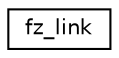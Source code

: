 digraph "Graphical Class Hierarchy"
{
 // LATEX_PDF_SIZE
  edge [fontname="Helvetica",fontsize="10",labelfontname="Helvetica",labelfontsize="10"];
  node [fontname="Helvetica",fontsize="10",shape=record];
  rankdir="LR";
  Node0 [label="fz_link",height=0.2,width=0.4,color="black", fillcolor="white", style="filled",URL="$structfz__link.html",tooltip=" "];
}
